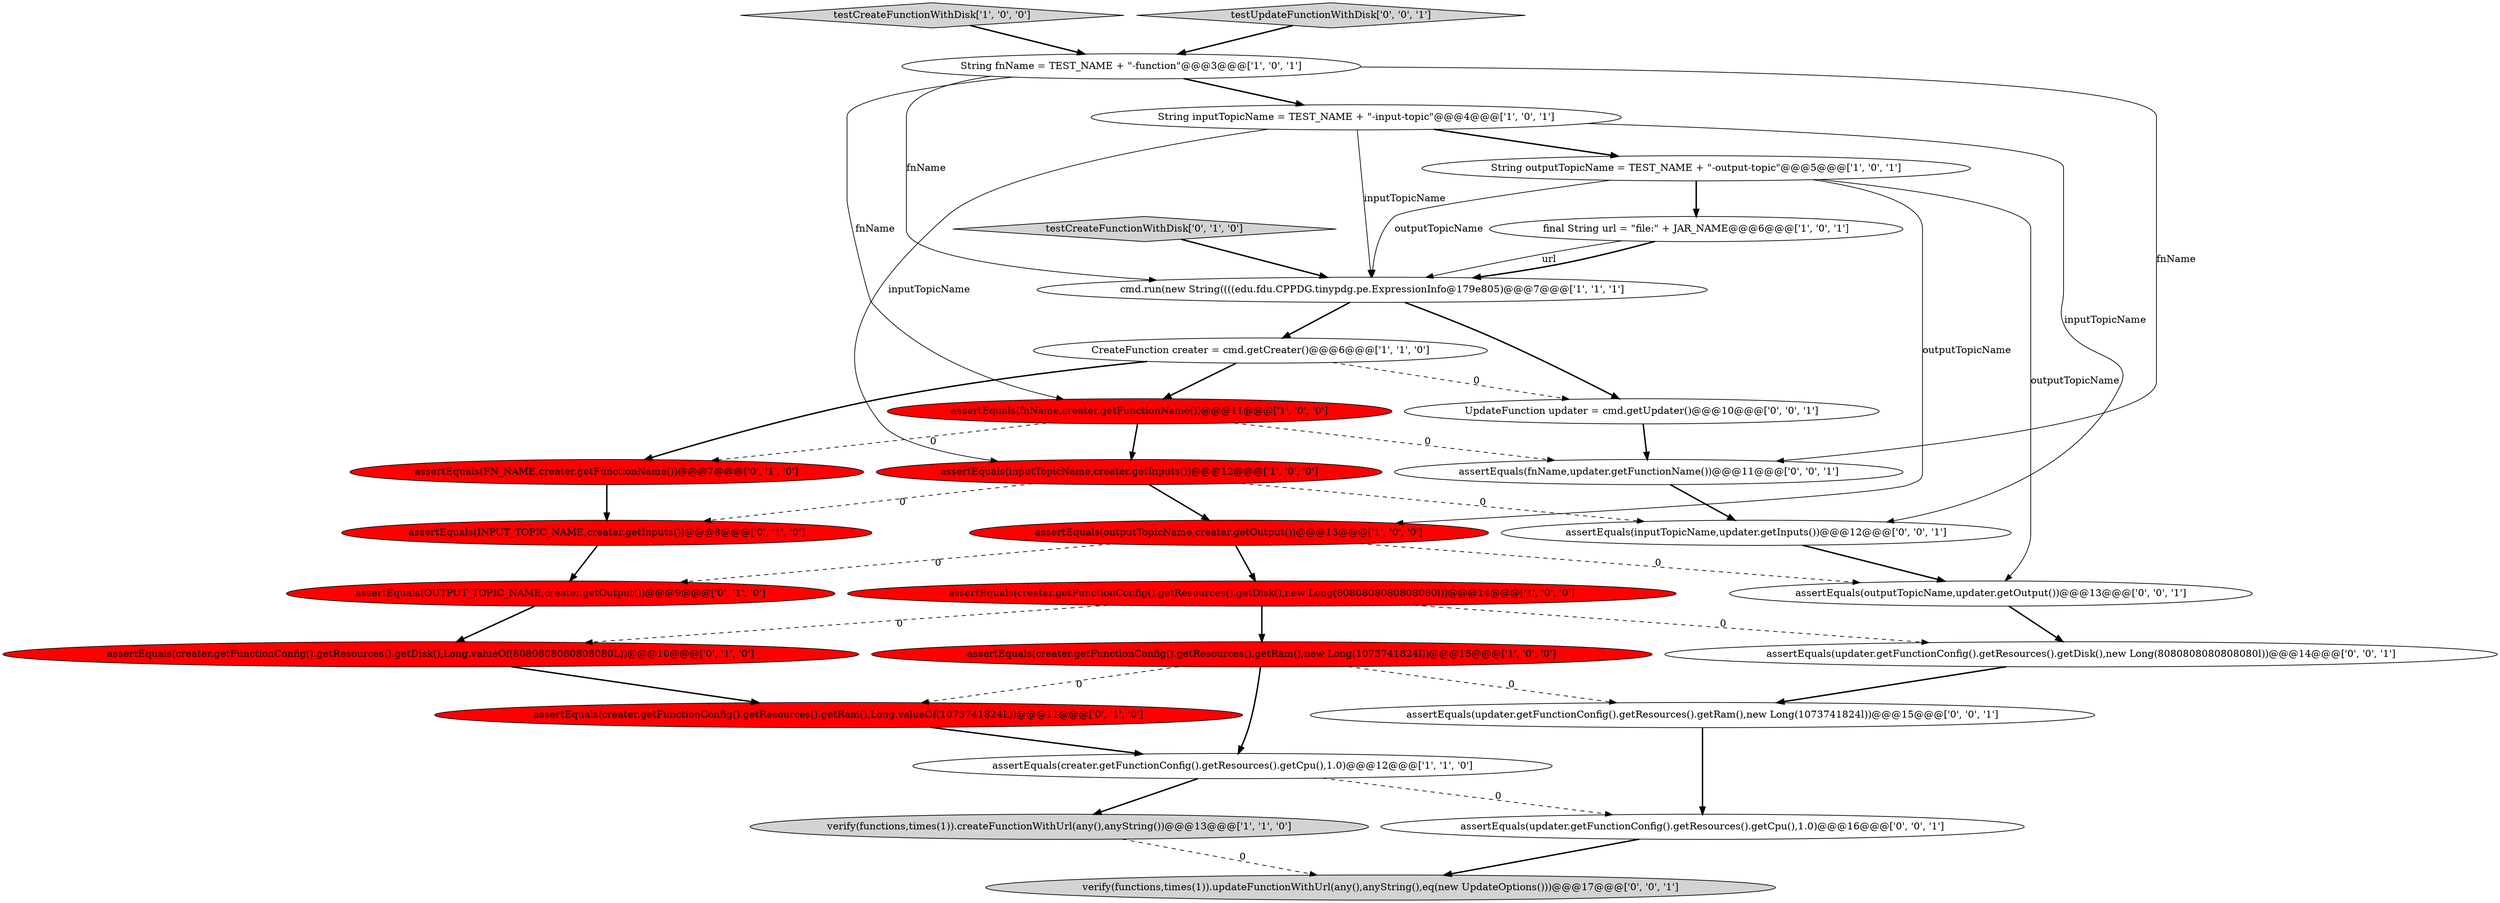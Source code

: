 digraph {
13 [style = filled, label = "testCreateFunctionWithDisk['1', '0', '0']", fillcolor = lightgray, shape = diamond image = "AAA0AAABBB1BBB"];
26 [style = filled, label = "assertEquals(updater.getFunctionConfig().getResources().getRam(),new Long(1073741824l))@@@15@@@['0', '0', '1']", fillcolor = white, shape = ellipse image = "AAA0AAABBB3BBB"];
23 [style = filled, label = "assertEquals(updater.getFunctionConfig().getResources().getDisk(),new Long(8080808080808080l))@@@14@@@['0', '0', '1']", fillcolor = white, shape = ellipse image = "AAA0AAABBB3BBB"];
3 [style = filled, label = "verify(functions,times(1)).createFunctionWithUrl(any(),anyString())@@@13@@@['1', '1', '0']", fillcolor = lightgray, shape = ellipse image = "AAA0AAABBB1BBB"];
12 [style = filled, label = "cmd.run(new String((((edu.fdu.CPPDG.tinypdg.pe.ExpressionInfo@179e805)@@@7@@@['1', '1', '1']", fillcolor = white, shape = ellipse image = "AAA0AAABBB1BBB"];
27 [style = filled, label = "assertEquals(inputTopicName,updater.getInputs())@@@12@@@['0', '0', '1']", fillcolor = white, shape = ellipse image = "AAA0AAABBB3BBB"];
17 [style = filled, label = "testCreateFunctionWithDisk['0', '1', '0']", fillcolor = lightgray, shape = diamond image = "AAA0AAABBB2BBB"];
28 [style = filled, label = "UpdateFunction updater = cmd.getUpdater()@@@10@@@['0', '0', '1']", fillcolor = white, shape = ellipse image = "AAA0AAABBB3BBB"];
8 [style = filled, label = "assertEquals(fnName,creater.getFunctionName())@@@11@@@['1', '0', '0']", fillcolor = red, shape = ellipse image = "AAA1AAABBB1BBB"];
4 [style = filled, label = "final String url = \"file:\" + JAR_NAME@@@6@@@['1', '0', '1']", fillcolor = white, shape = ellipse image = "AAA0AAABBB1BBB"];
25 [style = filled, label = "verify(functions,times(1)).updateFunctionWithUrl(any(),anyString(),eq(new UpdateOptions()))@@@17@@@['0', '0', '1']", fillcolor = lightgray, shape = ellipse image = "AAA0AAABBB3BBB"];
11 [style = filled, label = "String inputTopicName = TEST_NAME + \"-input-topic\"@@@4@@@['1', '0', '1']", fillcolor = white, shape = ellipse image = "AAA0AAABBB1BBB"];
18 [style = filled, label = "assertEquals(creater.getFunctionConfig().getResources().getRam(),Long.valueOf(1073741824L))@@@11@@@['0', '1', '0']", fillcolor = red, shape = ellipse image = "AAA1AAABBB2BBB"];
1 [style = filled, label = "String outputTopicName = TEST_NAME + \"-output-topic\"@@@5@@@['1', '0', '1']", fillcolor = white, shape = ellipse image = "AAA0AAABBB1BBB"];
16 [style = filled, label = "assertEquals(INPUT_TOPIC_NAME,creater.getInputs())@@@8@@@['0', '1', '0']", fillcolor = red, shape = ellipse image = "AAA1AAABBB2BBB"];
19 [style = filled, label = "assertEquals(FN_NAME,creater.getFunctionName())@@@7@@@['0', '1', '0']", fillcolor = red, shape = ellipse image = "AAA1AAABBB2BBB"];
21 [style = filled, label = "assertEquals(outputTopicName,updater.getOutput())@@@13@@@['0', '0', '1']", fillcolor = white, shape = ellipse image = "AAA0AAABBB3BBB"];
10 [style = filled, label = "String fnName = TEST_NAME + \"-function\"@@@3@@@['1', '0', '1']", fillcolor = white, shape = ellipse image = "AAA0AAABBB1BBB"];
9 [style = filled, label = "CreateFunction creater = cmd.getCreater()@@@6@@@['1', '1', '0']", fillcolor = white, shape = ellipse image = "AAA0AAABBB1BBB"];
22 [style = filled, label = "assertEquals(updater.getFunctionConfig().getResources().getCpu(),1.0)@@@16@@@['0', '0', '1']", fillcolor = white, shape = ellipse image = "AAA0AAABBB3BBB"];
0 [style = filled, label = "assertEquals(creater.getFunctionConfig().getResources().getDisk(),new Long(8080808080808080l))@@@14@@@['1', '0', '0']", fillcolor = red, shape = ellipse image = "AAA1AAABBB1BBB"];
5 [style = filled, label = "assertEquals(outputTopicName,creater.getOutput())@@@13@@@['1', '0', '0']", fillcolor = red, shape = ellipse image = "AAA1AAABBB1BBB"];
7 [style = filled, label = "assertEquals(creater.getFunctionConfig().getResources().getCpu(),1.0)@@@12@@@['1', '1', '0']", fillcolor = white, shape = ellipse image = "AAA0AAABBB1BBB"];
15 [style = filled, label = "assertEquals(creater.getFunctionConfig().getResources().getDisk(),Long.valueOf(8080808080808080L))@@@10@@@['0', '1', '0']", fillcolor = red, shape = ellipse image = "AAA1AAABBB2BBB"];
6 [style = filled, label = "assertEquals(creater.getFunctionConfig().getResources().getRam(),new Long(1073741824l))@@@15@@@['1', '0', '0']", fillcolor = red, shape = ellipse image = "AAA1AAABBB1BBB"];
24 [style = filled, label = "assertEquals(fnName,updater.getFunctionName())@@@11@@@['0', '0', '1']", fillcolor = white, shape = ellipse image = "AAA0AAABBB3BBB"];
20 [style = filled, label = "testUpdateFunctionWithDisk['0', '0', '1']", fillcolor = lightgray, shape = diamond image = "AAA0AAABBB3BBB"];
2 [style = filled, label = "assertEquals(inputTopicName,creater.getInputs())@@@12@@@['1', '0', '0']", fillcolor = red, shape = ellipse image = "AAA1AAABBB1BBB"];
14 [style = filled, label = "assertEquals(OUTPUT_TOPIC_NAME,creater.getOutput())@@@9@@@['0', '1', '0']", fillcolor = red, shape = ellipse image = "AAA1AAABBB2BBB"];
13->10 [style = bold, label=""];
8->19 [style = dashed, label="0"];
22->25 [style = bold, label=""];
11->12 [style = solid, label="inputTopicName"];
1->4 [style = bold, label=""];
5->14 [style = dashed, label="0"];
1->5 [style = solid, label="outputTopicName"];
12->28 [style = bold, label=""];
1->21 [style = solid, label="outputTopicName"];
11->1 [style = bold, label=""];
0->6 [style = bold, label=""];
0->23 [style = dashed, label="0"];
9->28 [style = dashed, label="0"];
23->26 [style = bold, label=""];
2->27 [style = dashed, label="0"];
11->27 [style = solid, label="inputTopicName"];
4->12 [style = solid, label="url"];
0->15 [style = dashed, label="0"];
11->2 [style = solid, label="inputTopicName"];
8->24 [style = dashed, label="0"];
12->9 [style = bold, label=""];
9->8 [style = bold, label=""];
15->18 [style = bold, label=""];
7->3 [style = bold, label=""];
26->22 [style = bold, label=""];
19->16 [style = bold, label=""];
20->10 [style = bold, label=""];
6->18 [style = dashed, label="0"];
17->12 [style = bold, label=""];
8->2 [style = bold, label=""];
5->0 [style = bold, label=""];
10->12 [style = solid, label="fnName"];
6->26 [style = dashed, label="0"];
2->16 [style = dashed, label="0"];
10->8 [style = solid, label="fnName"];
5->21 [style = dashed, label="0"];
4->12 [style = bold, label=""];
9->19 [style = bold, label=""];
16->14 [style = bold, label=""];
28->24 [style = bold, label=""];
14->15 [style = bold, label=""];
6->7 [style = bold, label=""];
18->7 [style = bold, label=""];
1->12 [style = solid, label="outputTopicName"];
27->21 [style = bold, label=""];
21->23 [style = bold, label=""];
24->27 [style = bold, label=""];
7->22 [style = dashed, label="0"];
10->24 [style = solid, label="fnName"];
2->5 [style = bold, label=""];
10->11 [style = bold, label=""];
3->25 [style = dashed, label="0"];
}
